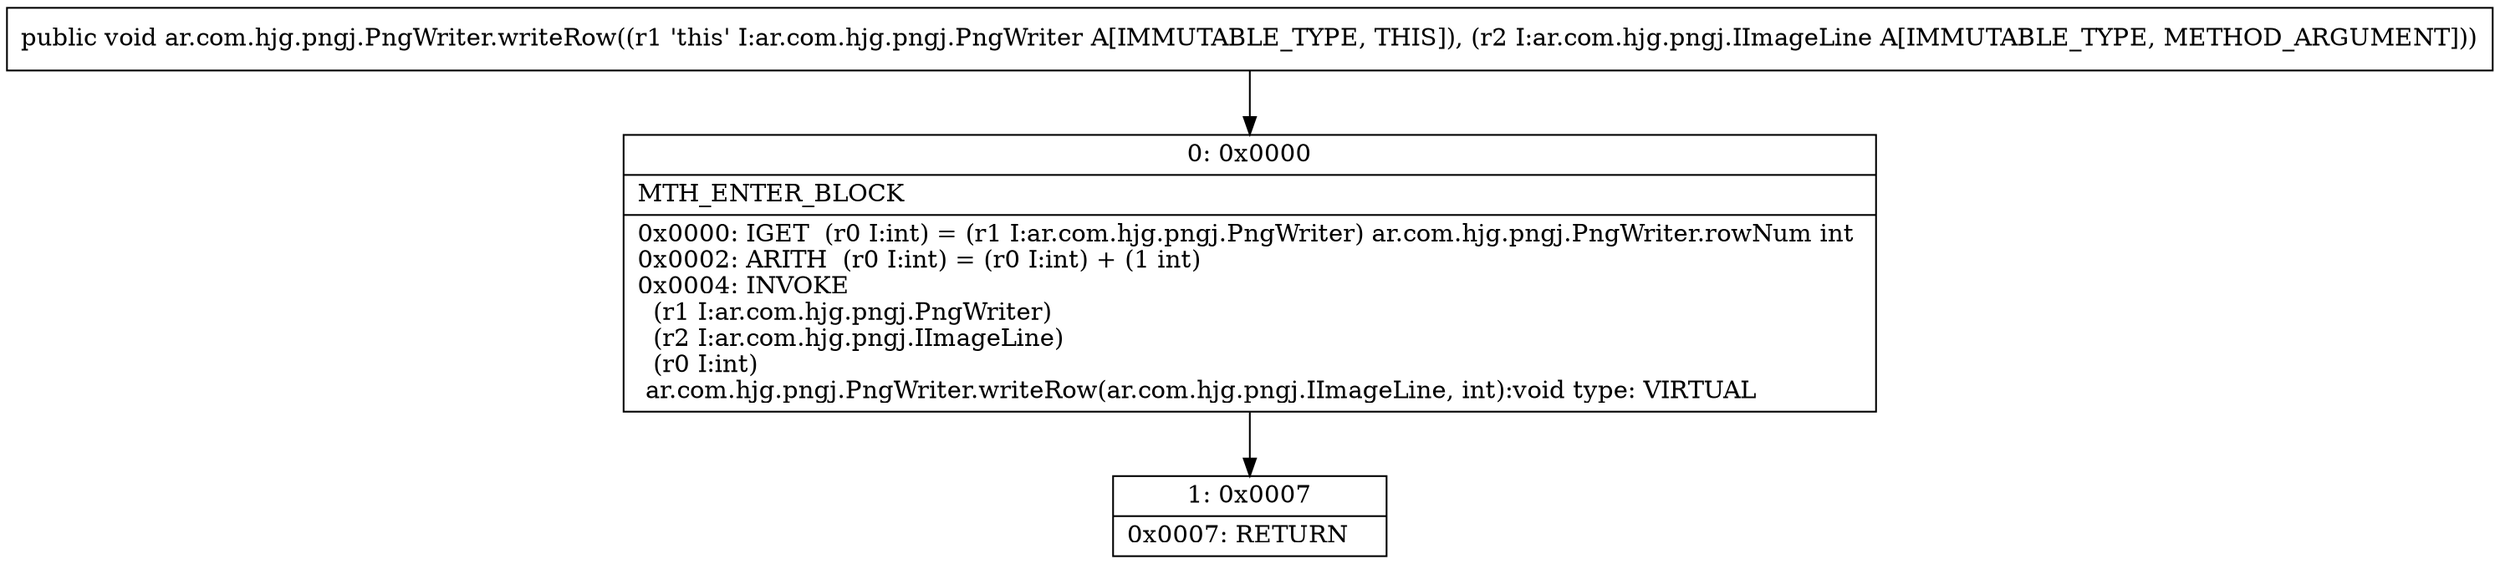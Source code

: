 digraph "CFG forar.com.hjg.pngj.PngWriter.writeRow(Lar\/com\/hjg\/pngj\/IImageLine;)V" {
Node_0 [shape=record,label="{0\:\ 0x0000|MTH_ENTER_BLOCK\l|0x0000: IGET  (r0 I:int) = (r1 I:ar.com.hjg.pngj.PngWriter) ar.com.hjg.pngj.PngWriter.rowNum int \l0x0002: ARITH  (r0 I:int) = (r0 I:int) + (1 int) \l0x0004: INVOKE  \l  (r1 I:ar.com.hjg.pngj.PngWriter)\l  (r2 I:ar.com.hjg.pngj.IImageLine)\l  (r0 I:int)\l ar.com.hjg.pngj.PngWriter.writeRow(ar.com.hjg.pngj.IImageLine, int):void type: VIRTUAL \l}"];
Node_1 [shape=record,label="{1\:\ 0x0007|0x0007: RETURN   \l}"];
MethodNode[shape=record,label="{public void ar.com.hjg.pngj.PngWriter.writeRow((r1 'this' I:ar.com.hjg.pngj.PngWriter A[IMMUTABLE_TYPE, THIS]), (r2 I:ar.com.hjg.pngj.IImageLine A[IMMUTABLE_TYPE, METHOD_ARGUMENT])) }"];
MethodNode -> Node_0;
Node_0 -> Node_1;
}

